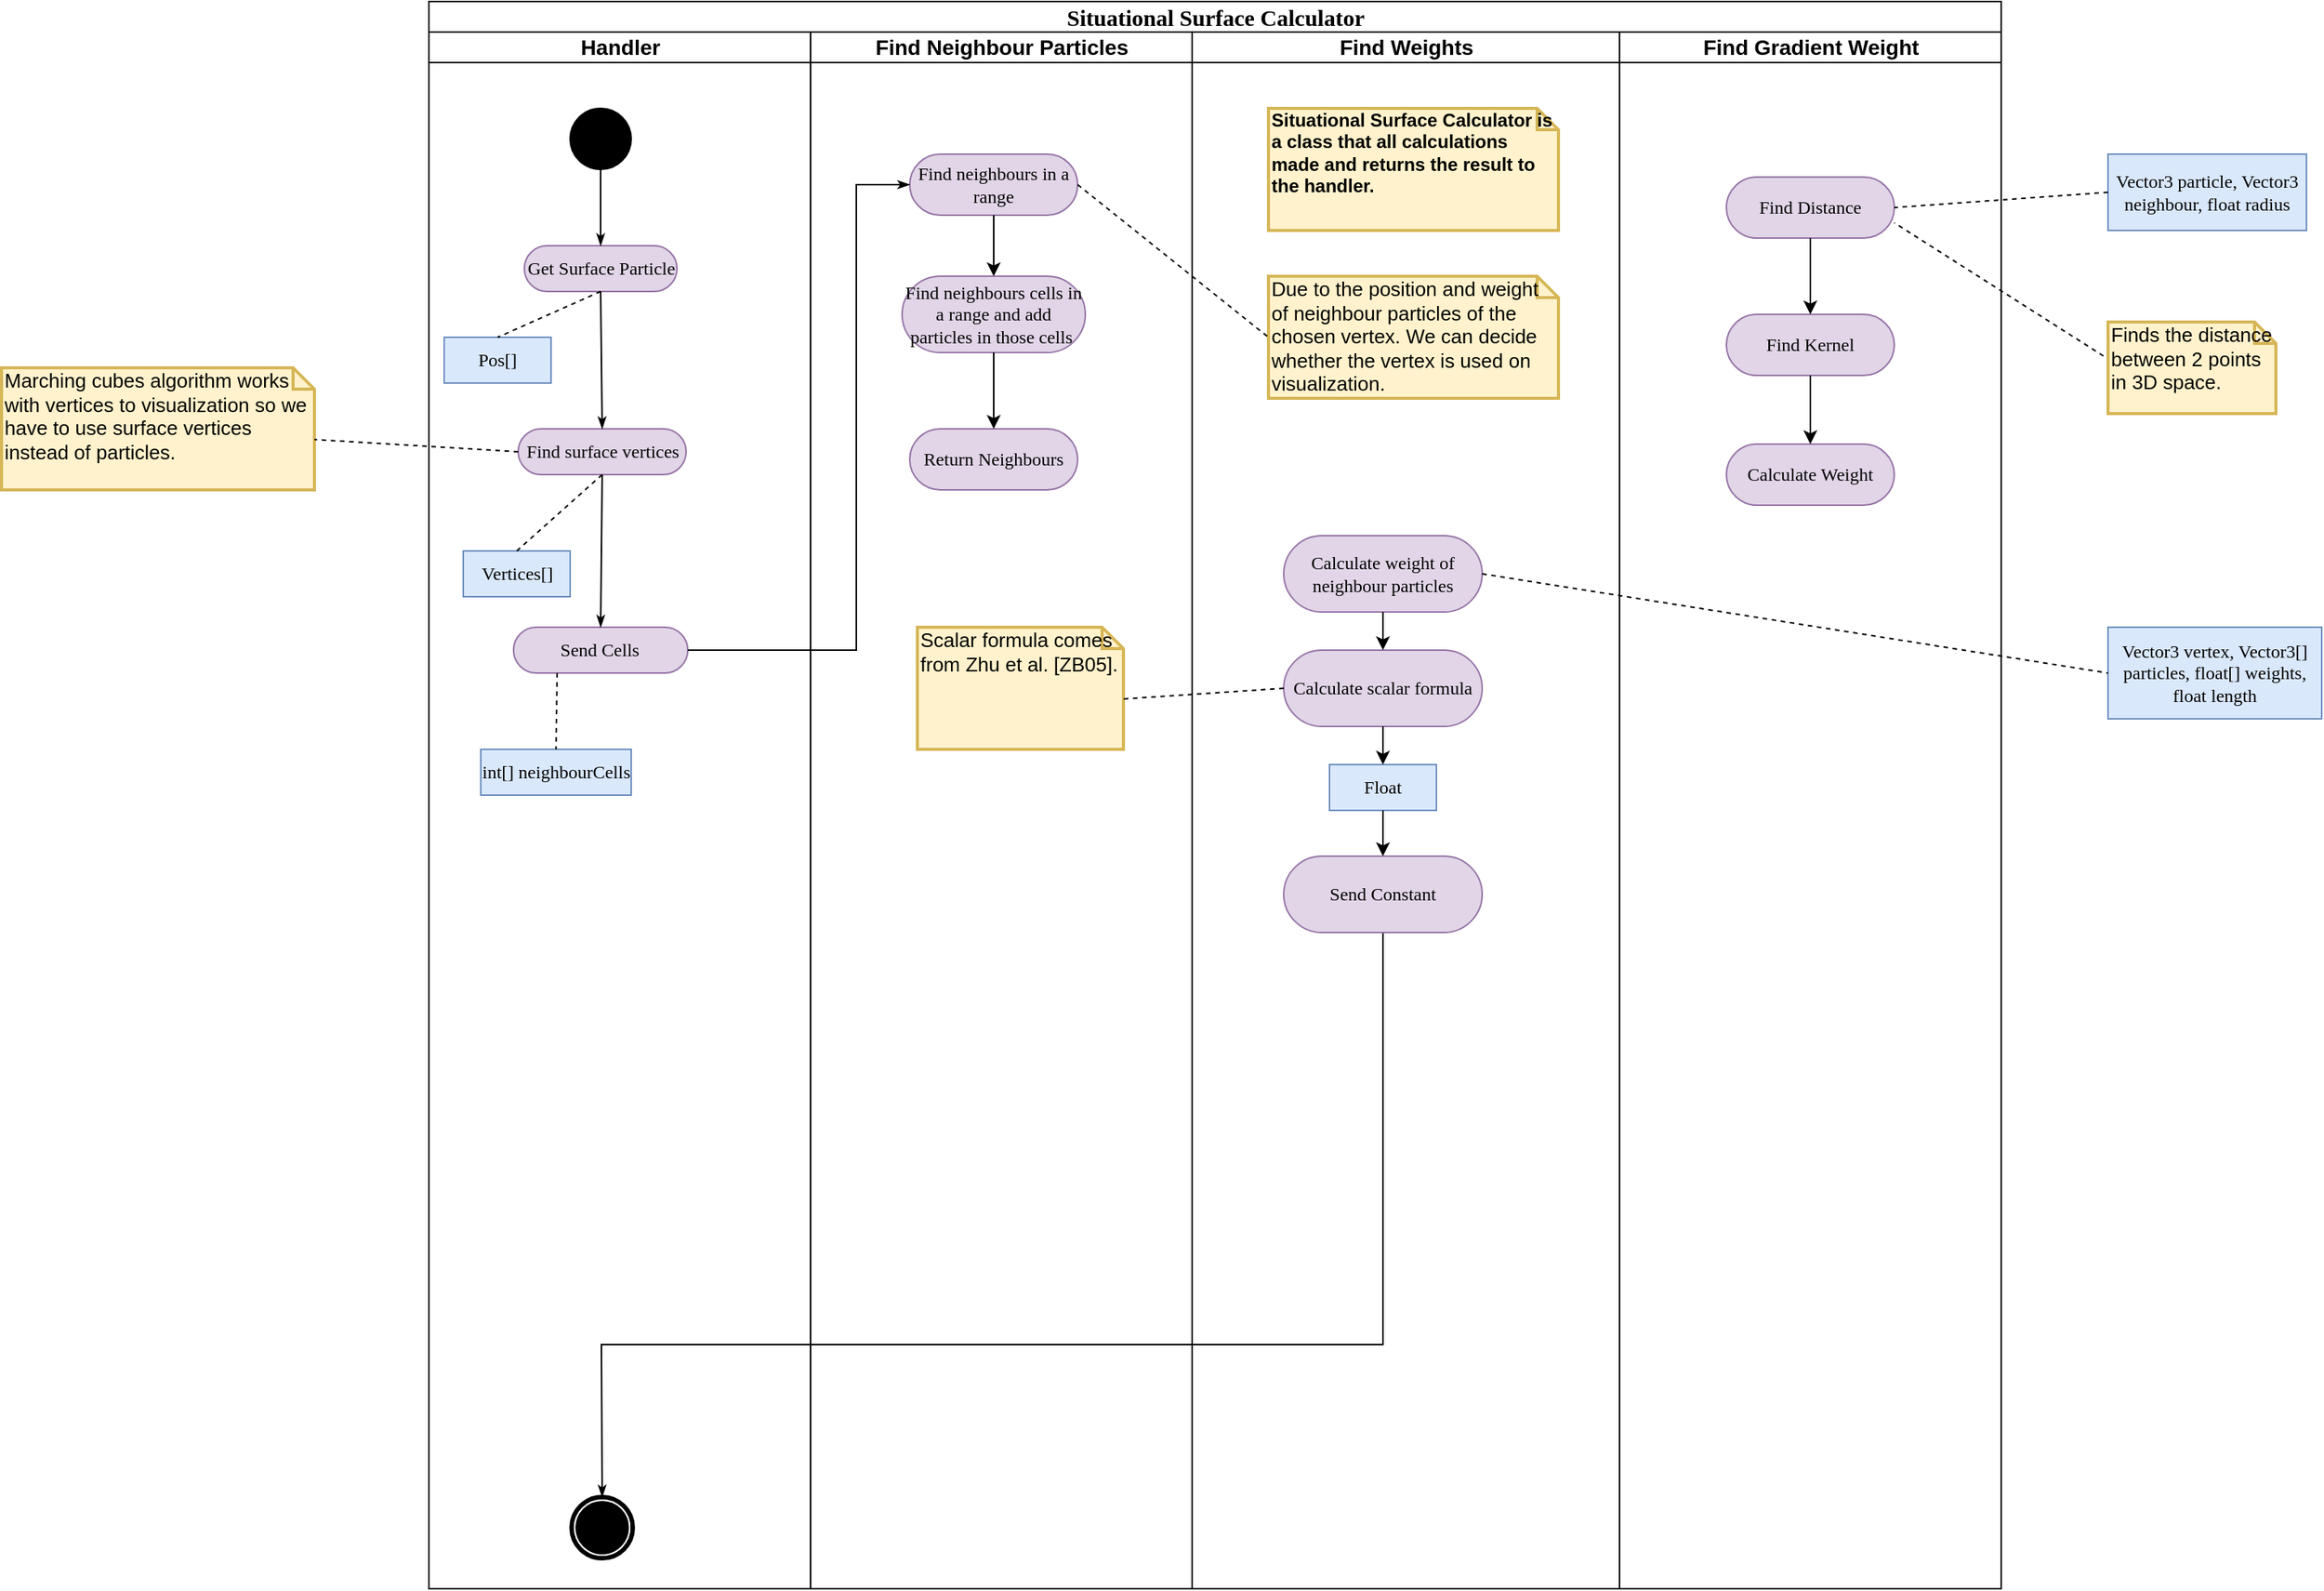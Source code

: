 <mxfile version="12.8.1" type="device"><diagram name="Page-1" id="0783ab3e-0a74-02c8-0abd-f7b4e66b4bec"><mxGraphModel dx="2881" dy="1089" grid="1" gridSize="10" guides="1" tooltips="1" connect="1" arrows="1" fold="1" page="1" pageScale="1" pageWidth="850" pageHeight="1100" background="#ffffff" math="0" shadow="0"><root><mxCell id="0"/><mxCell id="1" parent="0"/><mxCell id="1c1d494c118603dd-1" value="&lt;font style=&quot;font-size: 15px&quot;&gt;Situational Surface Calculator&lt;/font&gt;" style="swimlane;html=1;childLayout=stackLayout;startSize=20;rounded=0;shadow=0;comic=0;labelBackgroundColor=none;strokeWidth=1;fontFamily=Verdana;fontSize=12;align=center;" parent="1" vertex="1"><mxGeometry x="40" y="20" width="1030" height="1040" as="geometry"/></mxCell><mxCell id="1c1d494c118603dd-2" value="&lt;font style=&quot;font-size: 14px&quot;&gt;Handler&lt;/font&gt;" style="swimlane;html=1;startSize=20;" parent="1c1d494c118603dd-1" vertex="1"><mxGeometry y="20" width="250" height="1020" as="geometry"/></mxCell><mxCell id="60571a20871a0731-4" value="" style="ellipse;whiteSpace=wrap;html=1;rounded=0;shadow=0;comic=0;labelBackgroundColor=none;strokeWidth=1;fillColor=#000000;fontFamily=Verdana;fontSize=12;align=center;" parent="1c1d494c118603dd-2" vertex="1"><mxGeometry x="92.5" y="50" width="40" height="40" as="geometry"/></mxCell><mxCell id="60571a20871a0731-8" value="Get Surface Particle" style="rounded=1;whiteSpace=wrap;html=1;shadow=0;comic=0;labelBackgroundColor=none;strokeWidth=1;fontFamily=Verdana;fontSize=12;align=center;arcSize=50;fillColor=#e1d5e7;strokeColor=#9673a6;" parent="1c1d494c118603dd-2" vertex="1"><mxGeometry x="62.5" y="140" width="100" height="30" as="geometry"/></mxCell><mxCell id="1c1d494c118603dd-27" style="edgeStyle=orthogonalEdgeStyle;rounded=0;html=1;labelBackgroundColor=none;startArrow=none;startFill=0;startSize=5;endArrow=classicThin;endFill=1;endSize=5;jettySize=auto;orthogonalLoop=1;strokeWidth=1;fontFamily=Verdana;fontSize=12" parent="1c1d494c118603dd-2" source="60571a20871a0731-4" target="60571a20871a0731-8" edge="1"><mxGeometry relative="1" as="geometry"/></mxCell><mxCell id="iCThstch8AfFNLnAJ1yo-6" value="Find surface vertices" style="rounded=1;whiteSpace=wrap;html=1;shadow=0;comic=0;labelBackgroundColor=none;strokeWidth=1;fontFamily=Verdana;fontSize=12;align=center;arcSize=50;fillColor=#e1d5e7;strokeColor=#9673a6;" parent="1c1d494c118603dd-2" vertex="1"><mxGeometry x="58.5" y="260" width="110" height="30" as="geometry"/></mxCell><mxCell id="iCThstch8AfFNLnAJ1yo-8" value="Send Cells" style="rounded=1;whiteSpace=wrap;html=1;shadow=0;comic=0;labelBackgroundColor=none;strokeWidth=1;fontFamily=Verdana;fontSize=12;align=center;arcSize=50;fillColor=#e1d5e7;strokeColor=#9673a6;" parent="1c1d494c118603dd-2" vertex="1"><mxGeometry x="55.44" y="390" width="114.13" height="30" as="geometry"/></mxCell><mxCell id="60571a20871a0731-5" value="" style="shape=mxgraph.bpmn.shape;html=1;verticalLabelPosition=bottom;labelBackgroundColor=#ffffff;verticalAlign=top;perimeter=ellipsePerimeter;outline=end;symbol=terminate;rounded=0;shadow=0;comic=0;strokeWidth=1;fontFamily=Verdana;fontSize=12;align=center;" parent="1c1d494c118603dd-2" vertex="1"><mxGeometry x="93.5" y="960" width="40" height="40" as="geometry"/></mxCell><mxCell id="iCThstch8AfFNLnAJ1yo-7" style="edgeStyle=none;rounded=0;html=1;labelBackgroundColor=none;startArrow=none;startFill=0;startSize=5;endArrow=classicThin;endFill=1;endSize=5;jettySize=auto;orthogonalLoop=1;strokeWidth=1;fontFamily=Verdana;fontSize=12;exitX=0.5;exitY=1;exitDx=0;exitDy=0;entryX=0.5;entryY=0;entryDx=0;entryDy=0;" parent="1c1d494c118603dd-2" source="60571a20871a0731-8" target="iCThstch8AfFNLnAJ1yo-6" edge="1"><mxGeometry relative="1" as="geometry"><mxPoint x="190" y="245" as="sourcePoint"/><mxPoint x="190" y="305" as="targetPoint"/></mxGeometry></mxCell><mxCell id="iCThstch8AfFNLnAJ1yo-27" style="edgeStyle=none;rounded=0;html=1;labelBackgroundColor=none;startArrow=none;startFill=0;startSize=5;endArrow=classicThin;endFill=1;endSize=5;jettySize=auto;orthogonalLoop=1;strokeWidth=1;fontFamily=Verdana;fontSize=12;exitX=0.5;exitY=1;exitDx=0;exitDy=0;entryX=0.5;entryY=0;entryDx=0;entryDy=0;" parent="1c1d494c118603dd-2" source="iCThstch8AfFNLnAJ1yo-6" target="iCThstch8AfFNLnAJ1yo-8" edge="1"><mxGeometry relative="1" as="geometry"><mxPoint x="122.5" y="290" as="sourcePoint"/><mxPoint x="63.5" y="320" as="targetPoint"/></mxGeometry></mxCell><mxCell id="iCThstch8AfFNLnAJ1yo-26" value="Vertices[]" style="rounded=0;whiteSpace=wrap;html=1;shadow=0;comic=0;labelBackgroundColor=none;strokeWidth=1;fontFamily=Verdana;fontSize=12;align=center;arcSize=50;fillColor=#dae8fc;strokeColor=#6c8ebf;" parent="1c1d494c118603dd-2" vertex="1"><mxGeometry x="22.5" y="340" width="70" height="30" as="geometry"/></mxCell><mxCell id="DrX_qRS4pakTDYvNgCpu-4" value="" style="endArrow=none;dashed=1;html=1;entryX=0.5;entryY=0;entryDx=0;entryDy=0;exitX=0.5;exitY=1;exitDx=0;exitDy=0;" edge="1" parent="1c1d494c118603dd-2" source="iCThstch8AfFNLnAJ1yo-6" target="iCThstch8AfFNLnAJ1yo-26"><mxGeometry width="50" height="50" relative="1" as="geometry"><mxPoint x="68.5" y="285" as="sourcePoint"/><mxPoint x="-65" y="277" as="targetPoint"/></mxGeometry></mxCell><mxCell id="iCThstch8AfFNLnAJ1yo-3" value="Pos[]" style="rounded=0;whiteSpace=wrap;html=1;shadow=0;comic=0;labelBackgroundColor=none;strokeWidth=1;fontFamily=Verdana;fontSize=12;align=center;arcSize=50;fillColor=#dae8fc;strokeColor=#6c8ebf;" parent="1c1d494c118603dd-2" vertex="1"><mxGeometry x="10" y="200" width="70" height="30" as="geometry"/></mxCell><mxCell id="DrX_qRS4pakTDYvNgCpu-2" value="" style="endArrow=none;dashed=1;html=1;strokeWidth=1;fontSize=12;entryX=0.5;entryY=0;entryDx=0;entryDy=0;exitX=0.5;exitY=1;exitDx=0;exitDy=0;" edge="1" parent="1c1d494c118603dd-2" source="60571a20871a0731-8" target="iCThstch8AfFNLnAJ1yo-3"><mxGeometry width="50" height="50" relative="1" as="geometry"><mxPoint x="10" y="220" as="sourcePoint"/><mxPoint x="60" y="170" as="targetPoint"/></mxGeometry></mxCell><mxCell id="DrX_qRS4pakTDYvNgCpu-16" value="int[] neighbourCells" style="rounded=0;whiteSpace=wrap;html=1;shadow=0;comic=0;labelBackgroundColor=none;strokeWidth=1;fontFamily=Verdana;fontSize=12;align=center;arcSize=50;fillColor=#dae8fc;strokeColor=#6c8ebf;" vertex="1" parent="1c1d494c118603dd-2"><mxGeometry x="34" y="470" width="98.5" height="30" as="geometry"/></mxCell><mxCell id="DrX_qRS4pakTDYvNgCpu-17" value="" style="endArrow=none;dashed=1;html=1;entryX=0.5;entryY=0;entryDx=0;entryDy=0;exitX=0.25;exitY=1;exitDx=0;exitDy=0;" edge="1" parent="1c1d494c118603dd-2" target="DrX_qRS4pakTDYvNgCpu-16" source="iCThstch8AfFNLnAJ1yo-8"><mxGeometry width="50" height="50" relative="1" as="geometry"><mxPoint x="132.5" y="430" as="sourcePoint"/><mxPoint x="-86" y="377" as="targetPoint"/></mxGeometry></mxCell><mxCell id="1c1d494c118603dd-3" value="&lt;font style=&quot;font-size: 14px&quot;&gt;Find Neighbour Particles&lt;/font&gt;" style="swimlane;html=1;startSize=20;" parent="1c1d494c118603dd-1" vertex="1"><mxGeometry x="250" y="20" width="250" height="1020" as="geometry"/></mxCell><mxCell id="iCThstch8AfFNLnAJ1yo-14" value="Find neighbours in a range" style="rounded=1;whiteSpace=wrap;html=1;shadow=0;comic=0;labelBackgroundColor=none;strokeWidth=1;fontFamily=Verdana;fontSize=12;align=center;arcSize=50;fillColor=#e1d5e7;strokeColor=#9673a6;" parent="1c1d494c118603dd-3" vertex="1"><mxGeometry x="65" y="80" width="110" height="40" as="geometry"/></mxCell><mxCell id="DrX_qRS4pakTDYvNgCpu-18" value="&lt;font style=&quot;font-size: 13px&quot;&gt;Scalar formula comes from Zhu et al. [ZB05].&amp;nbsp;&lt;/font&gt;" style="shape=note;whiteSpace=wrap;html=1;size=14;verticalAlign=top;align=left;spacingTop=-6;strokeWidth=2;fillColor=#fff2cc;strokeColor=#d6b656;" vertex="1" parent="1c1d494c118603dd-3"><mxGeometry x="70" y="390" width="135" height="80" as="geometry"/></mxCell><mxCell id="DrX_qRS4pakTDYvNgCpu-19" value="Find neighbours cells in a range and add particles in those cells&amp;nbsp;" style="rounded=1;whiteSpace=wrap;html=1;shadow=0;comic=0;labelBackgroundColor=none;strokeWidth=1;fontFamily=Verdana;fontSize=12;align=center;arcSize=50;fillColor=#e1d5e7;strokeColor=#9673a6;" vertex="1" parent="1c1d494c118603dd-3"><mxGeometry x="60" y="160" width="120" height="50" as="geometry"/></mxCell><mxCell id="DrX_qRS4pakTDYvNgCpu-22" value="" style="endArrow=classic;html=1;strokeWidth=1;fontSize=12;entryX=0.5;entryY=0;entryDx=0;entryDy=0;exitX=0.5;exitY=1;exitDx=0;exitDy=0;" edge="1" parent="1c1d494c118603dd-3" source="iCThstch8AfFNLnAJ1yo-14" target="DrX_qRS4pakTDYvNgCpu-19"><mxGeometry width="50" height="50" relative="1" as="geometry"><mxPoint x="170" y="180" as="sourcePoint"/><mxPoint x="220" y="130" as="targetPoint"/></mxGeometry></mxCell><mxCell id="DrX_qRS4pakTDYvNgCpu-26" value="Return Neighbours" style="rounded=1;whiteSpace=wrap;html=1;shadow=0;comic=0;labelBackgroundColor=none;strokeWidth=1;fontFamily=Verdana;fontSize=12;align=center;arcSize=50;fillColor=#e1d5e7;strokeColor=#9673a6;" vertex="1" parent="1c1d494c118603dd-3"><mxGeometry x="65" y="260" width="110" height="40" as="geometry"/></mxCell><mxCell id="DrX_qRS4pakTDYvNgCpu-28" value="" style="endArrow=classic;html=1;strokeWidth=1;fontSize=12;entryX=0.5;entryY=0;entryDx=0;entryDy=0;exitX=0.5;exitY=1;exitDx=0;exitDy=0;" edge="1" parent="1c1d494c118603dd-3" source="DrX_qRS4pakTDYvNgCpu-19" target="DrX_qRS4pakTDYvNgCpu-26"><mxGeometry width="50" height="50" relative="1" as="geometry"><mxPoint x="125" y="130" as="sourcePoint"/><mxPoint x="130" y="170" as="targetPoint"/></mxGeometry></mxCell><mxCell id="iCThstch8AfFNLnAJ1yo-11" style="edgeStyle=none;rounded=0;html=1;labelBackgroundColor=none;startArrow=none;startFill=0;startSize=5;endArrow=classicThin;endFill=1;endSize=5;jettySize=auto;orthogonalLoop=1;strokeWidth=1;fontFamily=Verdana;fontSize=12;exitX=1;exitY=0.5;exitDx=0;exitDy=0;entryX=0;entryY=0.5;entryDx=0;entryDy=0;" parent="1c1d494c118603dd-1" source="iCThstch8AfFNLnAJ1yo-8" target="iCThstch8AfFNLnAJ1yo-14" edge="1"><mxGeometry relative="1" as="geometry"><mxPoint x="132.5" y="260" as="sourcePoint"/><mxPoint x="310" y="115" as="targetPoint"/><Array as="points"><mxPoint x="280" y="425"/><mxPoint x="280" y="120"/></Array></mxGeometry></mxCell><mxCell id="1c1d494c118603dd-44" style="edgeStyle=none;rounded=0;html=1;labelBackgroundColor=none;startArrow=none;startFill=0;startSize=5;endArrow=classicThin;endFill=1;endSize=5;jettySize=auto;orthogonalLoop=1;strokeWidth=1;fontFamily=Verdana;fontSize=12;exitX=0.5;exitY=1;exitDx=0;exitDy=0;entryX=0.5;entryY=0;entryDx=0;entryDy=0;" parent="1c1d494c118603dd-1" source="iCThstch8AfFNLnAJ1yo-18" target="60571a20871a0731-5" edge="1"><mxGeometry relative="1" as="geometry"><mxPoint x="630" y="685" as="sourcePoint"/><Array as="points"><mxPoint x="625" y="880"/><mxPoint x="113" y="880"/></Array><mxPoint x="112.667" y="910" as="targetPoint"/></mxGeometry></mxCell><mxCell id="1c1d494c118603dd-4" value="&lt;font style=&quot;font-size: 14px&quot;&gt;Find Weights&lt;/font&gt;" style="swimlane;html=1;startSize=20;" parent="1c1d494c118603dd-1" vertex="1"><mxGeometry x="500" y="20" width="280" height="1020" as="geometry"/></mxCell><mxCell id="iCThstch8AfFNLnAJ1yo-15" value="Calculate weight of neighbour particles" style="rounded=1;whiteSpace=wrap;html=1;shadow=0;comic=0;labelBackgroundColor=none;strokeWidth=1;fontFamily=Verdana;fontSize=12;align=center;arcSize=50;fillColor=#e1d5e7;strokeColor=#9673a6;" parent="1c1d494c118603dd-4" vertex="1"><mxGeometry x="60" y="330" width="130" height="50" as="geometry"/></mxCell><mxCell id="iCThstch8AfFNLnAJ1yo-17" value="Calculate scalar formula" style="rounded=1;whiteSpace=wrap;html=1;shadow=0;comic=0;labelBackgroundColor=none;strokeWidth=1;fontFamily=Verdana;fontSize=12;align=center;arcSize=50;fillColor=#e1d5e7;strokeColor=#9673a6;" parent="1c1d494c118603dd-4" vertex="1"><mxGeometry x="60" y="405" width="130" height="50" as="geometry"/></mxCell><mxCell id="iCThstch8AfFNLnAJ1yo-18" value="Send Constant" style="rounded=1;whiteSpace=wrap;html=1;shadow=0;comic=0;labelBackgroundColor=none;strokeWidth=1;fontFamily=Verdana;fontSize=12;align=center;arcSize=50;fillColor=#e1d5e7;strokeColor=#9673a6;" parent="1c1d494c118603dd-4" vertex="1"><mxGeometry x="60" y="540" width="130" height="50" as="geometry"/></mxCell><mxCell id="iCThstch8AfFNLnAJ1yo-19" value="Float" style="rounded=0;whiteSpace=wrap;html=1;shadow=0;comic=0;labelBackgroundColor=none;strokeWidth=1;fontFamily=Verdana;fontSize=12;align=center;arcSize=50;fillColor=#dae8fc;strokeColor=#6c8ebf;" parent="1c1d494c118603dd-4" vertex="1"><mxGeometry x="90" y="480" width="70" height="30" as="geometry"/></mxCell><mxCell id="iCThstch8AfFNLnAJ1yo-20" value="" style="endArrow=classic;html=1;entryX=0.5;entryY=0;entryDx=0;entryDy=0;exitX=0.5;exitY=1;exitDx=0;exitDy=0;" parent="1c1d494c118603dd-4" source="iCThstch8AfFNLnAJ1yo-19" target="iCThstch8AfFNLnAJ1yo-18" edge="1"><mxGeometry width="50" height="50" relative="1" as="geometry"><mxPoint x="-100" y="500" as="sourcePoint"/><mxPoint x="-50" y="450" as="targetPoint"/></mxGeometry></mxCell><mxCell id="iCThstch8AfFNLnAJ1yo-21" value="" style="endArrow=classic;html=1;entryX=0.5;entryY=0;entryDx=0;entryDy=0;exitX=0.5;exitY=1;exitDx=0;exitDy=0;" parent="1c1d494c118603dd-4" source="iCThstch8AfFNLnAJ1yo-17" target="iCThstch8AfFNLnAJ1yo-19" edge="1"><mxGeometry width="50" height="50" relative="1" as="geometry"><mxPoint x="125" y="560" as="sourcePoint"/><mxPoint x="145" y="640" as="targetPoint"/></mxGeometry></mxCell><mxCell id="iCThstch8AfFNLnAJ1yo-22" value="" style="endArrow=classic;html=1;entryX=0.5;entryY=0;entryDx=0;entryDy=0;exitX=0.5;exitY=1;exitDx=0;exitDy=0;" parent="1c1d494c118603dd-4" source="iCThstch8AfFNLnAJ1yo-15" target="iCThstch8AfFNLnAJ1yo-17" edge="1"><mxGeometry width="50" height="50" relative="1" as="geometry"><mxPoint x="135" y="480" as="sourcePoint"/><mxPoint x="135" y="530" as="targetPoint"/></mxGeometry></mxCell><mxCell id="8madbYxF8Qtqavj6iTYc-2" value="&lt;font style=&quot;font-size: 13px&quot;&gt;Due to the position and weight of neighbour particles of the chosen vertex. We can decide whether the vertex is used on visualization.&lt;/font&gt;" style="shape=note;whiteSpace=wrap;html=1;size=14;verticalAlign=top;align=left;spacingTop=-6;strokeWidth=2;fillColor=#fff2cc;strokeColor=#d6b656;" parent="1c1d494c118603dd-4" vertex="1"><mxGeometry x="50" y="160" width="190" height="80" as="geometry"/></mxCell><mxCell id="DrX_qRS4pakTDYvNgCpu-41" value="&lt;font style=&quot;font-size: 12px;&quot;&gt;Situational Surface Calculator is a class that all calculations made and returns the result to the handler.&lt;/font&gt;" style="shape=note;whiteSpace=wrap;html=1;size=14;verticalAlign=top;align=left;spacingTop=-6;strokeWidth=2;fillColor=#fff2cc;strokeColor=#d6b656;fontSize=12;fontStyle=1" vertex="1" parent="1c1d494c118603dd-4"><mxGeometry x="50" y="50" width="190" height="80" as="geometry"/></mxCell><mxCell id="8madbYxF8Qtqavj6iTYc-3" value="" style="endArrow=none;dashed=1;html=1;entryX=0;entryY=0.5;entryDx=0;entryDy=0;entryPerimeter=0;exitX=1;exitY=0.5;exitDx=0;exitDy=0;" parent="1c1d494c118603dd-1" source="iCThstch8AfFNLnAJ1yo-14" target="8madbYxF8Qtqavj6iTYc-2" edge="1"><mxGeometry width="50" height="50" relative="1" as="geometry"><mxPoint x="390" y="505" as="sourcePoint"/><mxPoint x="500" y="440" as="targetPoint"/></mxGeometry></mxCell><mxCell id="DrX_qRS4pakTDYvNgCpu-5" value="&lt;font style=&quot;font-size: 14px&quot;&gt;Find Gradient Weight&lt;/font&gt;" style="swimlane;html=1;startSize=20;" vertex="1" parent="1c1d494c118603dd-1"><mxGeometry x="780" y="20" width="250" height="1020" as="geometry"/></mxCell><mxCell id="DrX_qRS4pakTDYvNgCpu-29" value="Find Distance" style="rounded=1;whiteSpace=wrap;html=1;shadow=0;comic=0;labelBackgroundColor=none;strokeWidth=1;fontFamily=Verdana;fontSize=12;align=center;arcSize=50;fillColor=#e1d5e7;strokeColor=#9673a6;" vertex="1" parent="DrX_qRS4pakTDYvNgCpu-5"><mxGeometry x="70" y="95" width="110" height="40" as="geometry"/></mxCell><mxCell id="DrX_qRS4pakTDYvNgCpu-30" value="Find Kernel" style="rounded=1;whiteSpace=wrap;html=1;shadow=0;comic=0;labelBackgroundColor=none;strokeWidth=1;fontFamily=Verdana;fontSize=12;align=center;arcSize=50;fillColor=#e1d5e7;strokeColor=#9673a6;" vertex="1" parent="DrX_qRS4pakTDYvNgCpu-5"><mxGeometry x="70" y="185" width="110" height="40" as="geometry"/></mxCell><mxCell id="DrX_qRS4pakTDYvNgCpu-31" value="" style="endArrow=classic;html=1;strokeWidth=1;fontSize=12;entryX=0.5;entryY=0;entryDx=0;entryDy=0;exitX=0.5;exitY=1;exitDx=0;exitDy=0;" edge="1" parent="DrX_qRS4pakTDYvNgCpu-5" source="DrX_qRS4pakTDYvNgCpu-29" target="DrX_qRS4pakTDYvNgCpu-30"><mxGeometry width="50" height="50" relative="1" as="geometry"><mxPoint x="-400" y="155" as="sourcePoint"/><mxPoint x="-400" y="195" as="targetPoint"/></mxGeometry></mxCell><mxCell id="DrX_qRS4pakTDYvNgCpu-36" value="Calculate Weight" style="rounded=1;whiteSpace=wrap;html=1;shadow=0;comic=0;labelBackgroundColor=none;strokeWidth=1;fontFamily=Verdana;fontSize=12;align=center;arcSize=50;fillColor=#e1d5e7;strokeColor=#9673a6;" vertex="1" parent="DrX_qRS4pakTDYvNgCpu-5"><mxGeometry x="70" y="270" width="110" height="40" as="geometry"/></mxCell><mxCell id="DrX_qRS4pakTDYvNgCpu-37" value="" style="endArrow=classic;html=1;strokeWidth=1;fontSize=12;entryX=0.5;entryY=0;entryDx=0;entryDy=0;exitX=0.5;exitY=1;exitDx=0;exitDy=0;" edge="1" parent="DrX_qRS4pakTDYvNgCpu-5" source="DrX_qRS4pakTDYvNgCpu-30" target="DrX_qRS4pakTDYvNgCpu-36"><mxGeometry width="50" height="50" relative="1" as="geometry"><mxPoint x="135" y="310" as="sourcePoint"/><mxPoint x="-1210" y="330" as="targetPoint"/></mxGeometry></mxCell><mxCell id="DrX_qRS4pakTDYvNgCpu-23" value="" style="endArrow=none;dashed=1;html=1;entryX=0;entryY=0;entryDx=135;entryDy=47;exitX=0;exitY=0.5;exitDx=0;exitDy=0;entryPerimeter=0;" edge="1" parent="1c1d494c118603dd-1" source="iCThstch8AfFNLnAJ1yo-17" target="DrX_qRS4pakTDYvNgCpu-18"><mxGeometry width="50" height="50" relative="1" as="geometry"><mxPoint x="123.5" y="320" as="sourcePoint"/><mxPoint x="67.5" y="370" as="targetPoint"/></mxGeometry></mxCell><mxCell id="iCThstch8AfFNLnAJ1yo-28" value="&lt;font style=&quot;font-size: 13px&quot;&gt;Marching cubes algorithm works with vertices to&amp;nbsp;visualization so we have to use surface vertices instead of particles.&lt;/font&gt;" style="shape=note;whiteSpace=wrap;html=1;size=14;verticalAlign=top;align=left;spacingTop=-6;strokeWidth=2;fillColor=#fff2cc;strokeColor=#d6b656;" parent="1" vertex="1"><mxGeometry x="-240" y="260" width="205" height="80" as="geometry"/></mxCell><mxCell id="8madbYxF8Qtqavj6iTYc-1" value="" style="endArrow=none;dashed=1;html=1;entryX=0;entryY=0;entryDx=205;entryDy=47;entryPerimeter=0;exitX=0;exitY=0.5;exitDx=0;exitDy=0;" parent="1" target="iCThstch8AfFNLnAJ1yo-28" edge="1" source="iCThstch8AfFNLnAJ1yo-6"><mxGeometry width="50" height="50" relative="1" as="geometry"><mxPoint x="207.5" y="310" as="sourcePoint"/><mxPoint x="257.5" y="260" as="targetPoint"/></mxGeometry></mxCell><mxCell id="DrX_qRS4pakTDYvNgCpu-32" value="Vector3 vertex, Vector3[] particles, float[] weights, float length" style="rounded=0;whiteSpace=wrap;html=1;shadow=0;comic=0;labelBackgroundColor=none;strokeWidth=1;fontFamily=Verdana;fontSize=12;align=center;arcSize=50;fillColor=#dae8fc;strokeColor=#6c8ebf;" vertex="1" parent="1"><mxGeometry x="1140" y="430" width="140" height="60" as="geometry"/></mxCell><mxCell id="DrX_qRS4pakTDYvNgCpu-33" value="" style="endArrow=none;dashed=1;html=1;entryX=0;entryY=0.5;entryDx=0;entryDy=0;exitX=1;exitY=0.5;exitDx=0;exitDy=0;" edge="1" parent="1" source="iCThstch8AfFNLnAJ1yo-15" target="DrX_qRS4pakTDYvNgCpu-32"><mxGeometry width="50" height="50" relative="1" as="geometry"><mxPoint x="1040" y="120" as="sourcePoint"/><mxPoint x="580" y="130" as="targetPoint"/></mxGeometry></mxCell><mxCell id="DrX_qRS4pakTDYvNgCpu-38" value="&lt;font style=&quot;font-size: 13px&quot;&gt;Finds the distance between 2 points in 3D space.&lt;/font&gt;" style="shape=note;whiteSpace=wrap;html=1;size=14;verticalAlign=top;align=left;spacingTop=-6;strokeWidth=2;fillColor=#fff2cc;strokeColor=#d6b656;" vertex="1" parent="1"><mxGeometry x="1140" y="230" width="110" height="60" as="geometry"/></mxCell><mxCell id="DrX_qRS4pakTDYvNgCpu-40" value="" style="endArrow=none;dashed=1;html=1;entryX=1;entryY=0.75;entryDx=0;entryDy=0;exitX=-0.027;exitY=0.371;exitDx=0;exitDy=0;exitPerimeter=0;" edge="1" parent="1" source="DrX_qRS4pakTDYvNgCpu-38" target="DrX_qRS4pakTDYvNgCpu-29"><mxGeometry width="50" height="50" relative="1" as="geometry"><mxPoint x="1010" y="165" as="sourcePoint"/><mxPoint x="1160" y="175" as="targetPoint"/></mxGeometry></mxCell><mxCell id="DrX_qRS4pakTDYvNgCpu-42" value="Vector3 particle, Vector3 neighbour, float radius" style="rounded=0;whiteSpace=wrap;html=1;shadow=0;comic=0;labelBackgroundColor=none;strokeWidth=1;fontFamily=Verdana;fontSize=12;align=center;arcSize=50;fillColor=#dae8fc;strokeColor=#6c8ebf;" vertex="1" parent="1"><mxGeometry x="1140" y="120" width="130" height="50" as="geometry"/></mxCell><mxCell id="DrX_qRS4pakTDYvNgCpu-43" value="" style="endArrow=none;dashed=1;html=1;entryX=1;entryY=0.5;entryDx=0;entryDy=0;exitX=0;exitY=0.5;exitDx=0;exitDy=0;" edge="1" parent="1" source="DrX_qRS4pakTDYvNgCpu-42" target="DrX_qRS4pakTDYvNgCpu-29"><mxGeometry width="50" height="50" relative="1" as="geometry"><mxPoint x="1147.03" y="262.26" as="sourcePoint"/><mxPoint x="1010.0" y="175" as="targetPoint"/></mxGeometry></mxCell></root></mxGraphModel></diagram></mxfile>